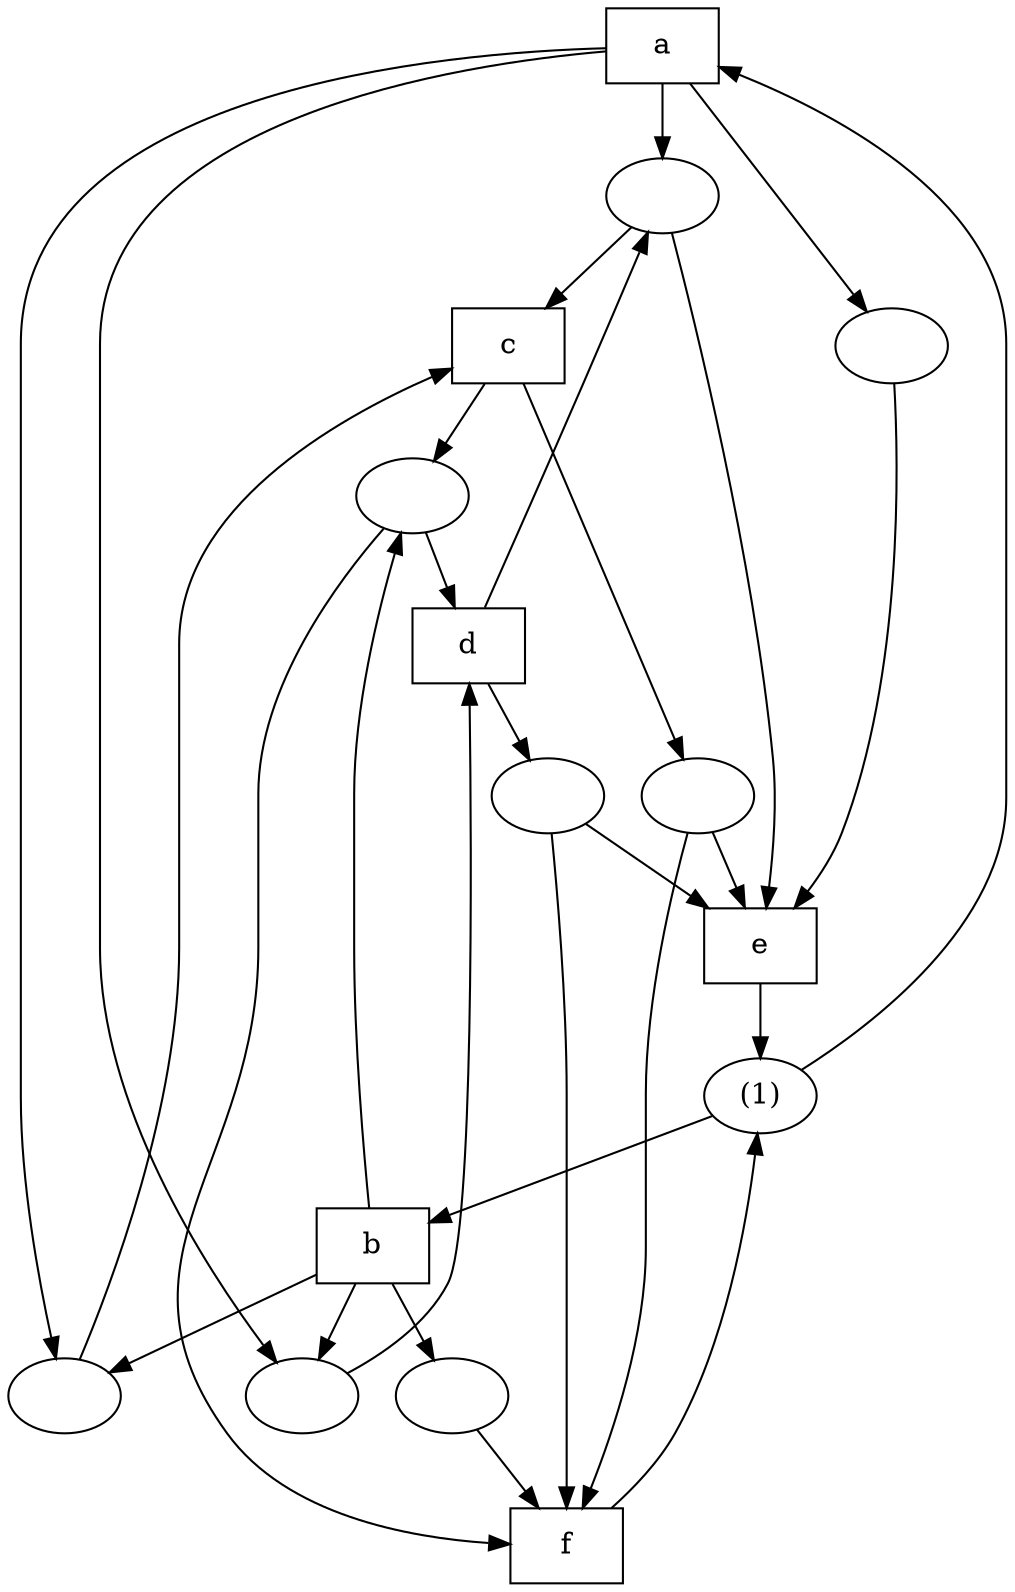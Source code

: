 digraph G {
    node [widtf=0.5];
ta [label="a",shape=box]
tb [label="b",shape=box]
tc [label="c",shape=box]
td [label="d",shape=box]
te [label="e",shape=box]
tf [label="f",shape=box]
p0 [label="(1)"]
p1 [label=""]
p2 [label=""]
p33 [label=""]
p4 [label=""]
p5 [label=""]
p6 [label=""]
p7 [label=""]
p8 [label=""]
p0 -> ta 
te -> p0 
p0 -> tb 
tf -> p0 
ta -> p1 
p1 -> tc 
td -> p1 
p1 -> te 
ta -> p2 
p2 -> tc 
tb -> p2 
ta -> p33 
p33 -> td 
tb -> p33 
tc -> p4 
p4 -> td 
tb -> p4 
p4 -> tf 
ta -> p5 
p5 -> te 
tc -> p6 
p6 -> te 
p6 -> tf 
td -> p7 
p7 -> te 
p7 -> tf 
tb -> p8 
p8 -> tf 
}
